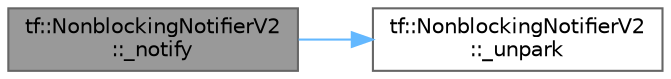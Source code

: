digraph "tf::NonblockingNotifierV2::_notify"
{
 // LATEX_PDF_SIZE
  bgcolor="transparent";
  edge [fontname=Helvetica,fontsize=10,labelfontname=Helvetica,labelfontsize=10];
  node [fontname=Helvetica,fontsize=10,shape=box,height=0.2,width=0.4];
  rankdir="LR";
  Node1 [id="Node000001",label="tf::NonblockingNotifierV2\l::_notify",height=0.2,width=0.4,color="gray40", fillcolor="grey60", style="filled", fontcolor="black",tooltip=" "];
  Node1 -> Node2 [id="edge1_Node000001_Node000002",color="steelblue1",style="solid",tooltip=" "];
  Node2 [id="Node000002",label="tf::NonblockingNotifierV2\l::_unpark",height=0.2,width=0.4,color="grey40", fillcolor="white", style="filled",URL="$classtf_1_1_nonblocking_notifier_v2.html#a115e6457bc06bfb8a71a9cae06b75ef5",tooltip=" "];
}
